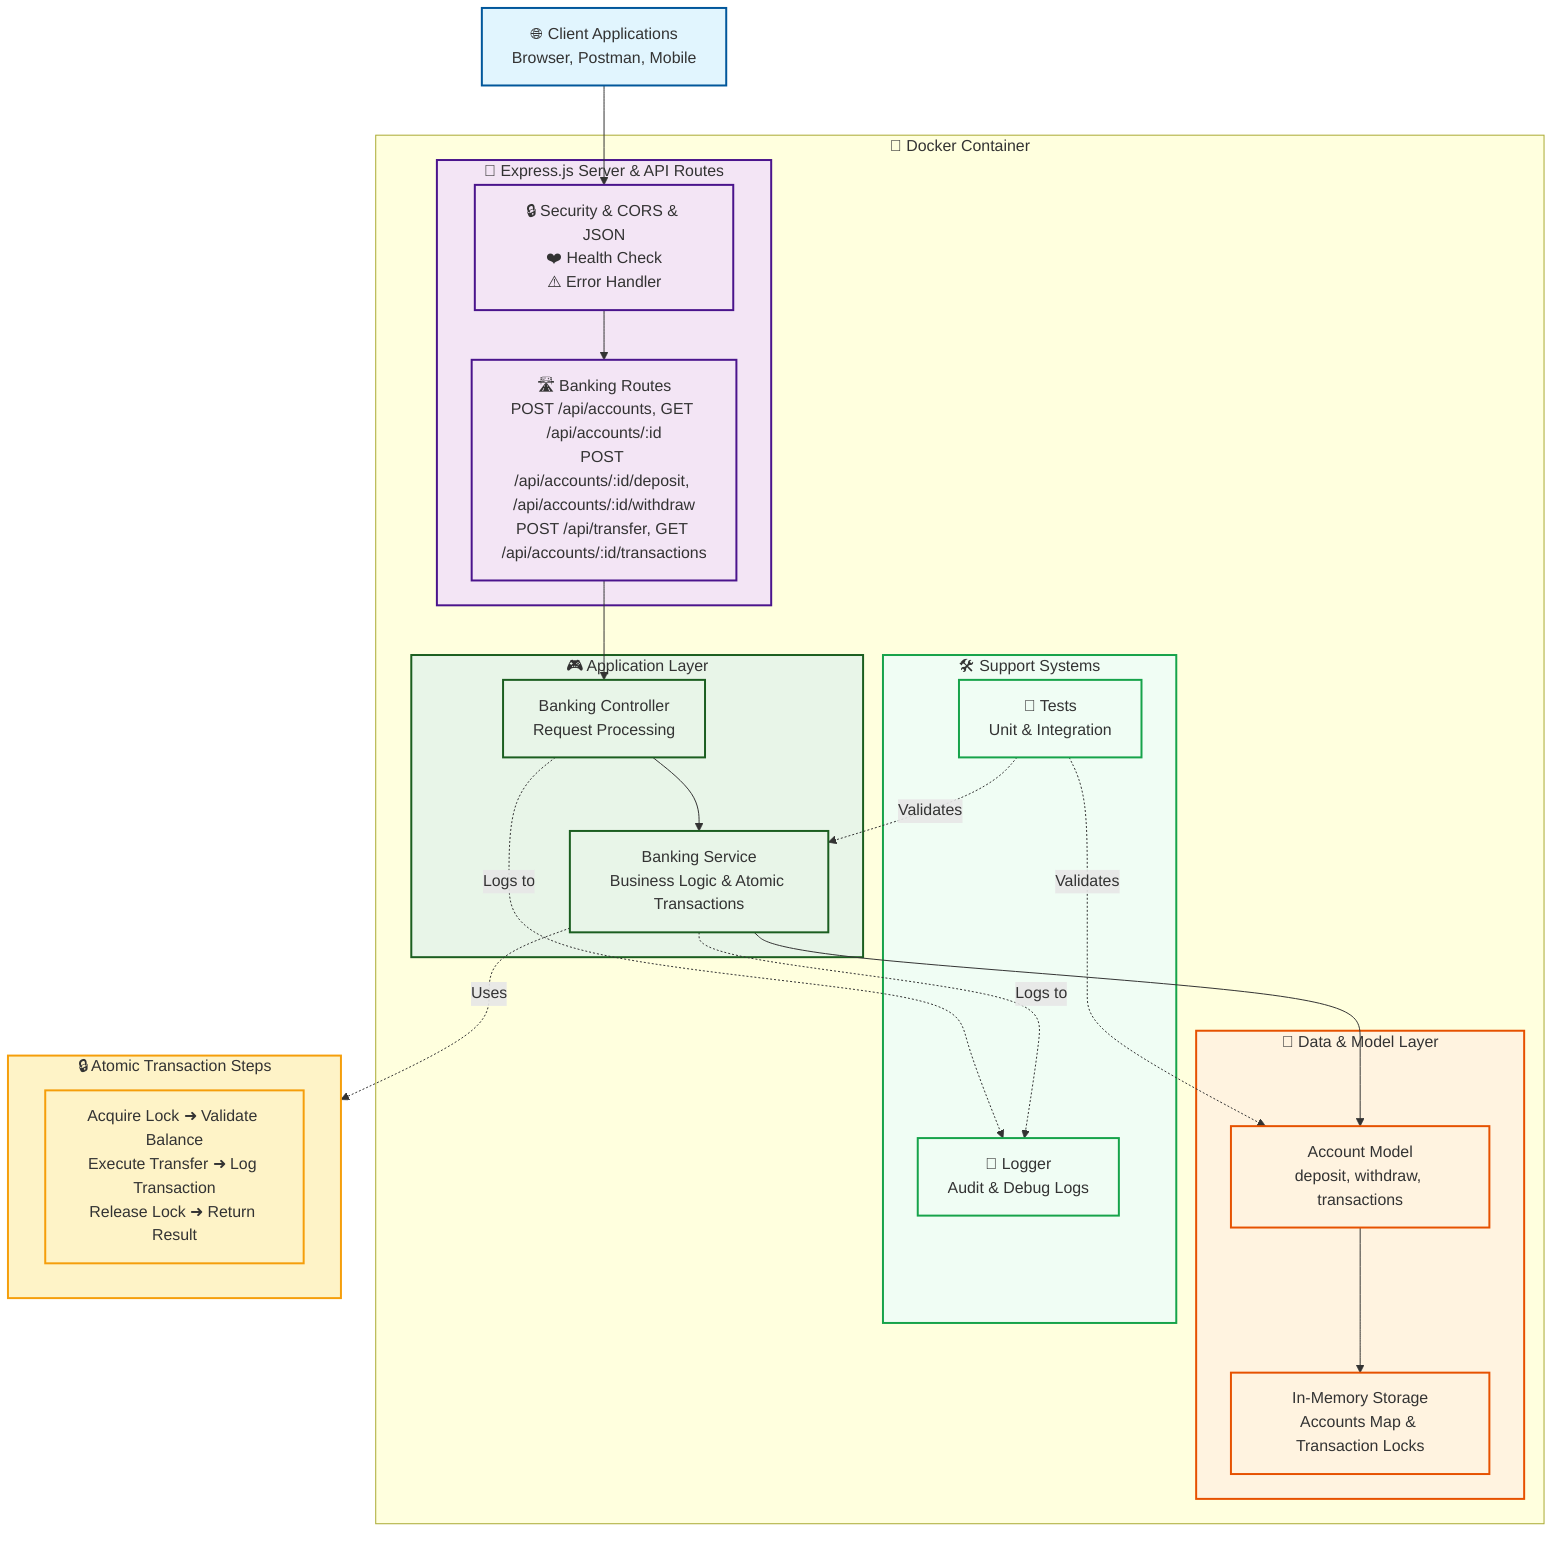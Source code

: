 graph TB
    %% Client Layer
    Client[🌐 Client Applications<br/>Browser, Postman, Mobile]
    
    %% Docker Container
    subgraph Docker["🐳 Docker Container"]
        %% Server and API Layer combined
        subgraph ServerAPI["📡 Express.js Server & API Routes"]
            ExpressCore[🔒 Security & CORS & JSON<br/>❤️ Health Check<br/>⚠️ Error Handler]
            Routes[🛣️ Banking Routes<br/>POST /api/accounts, GET /api/accounts/:id<br/>POST /api/accounts/:id/deposit, /api/accounts/:id/withdraw<br/>POST /api/transfer, GET /api/accounts/:id/transactions]
        end
        
        %% Business Logic Layer
        subgraph BusinessLayer["🎮 Application Layer"]
            Controller[Banking Controller<br/>Request Processing]
            Service[Banking Service<br/>Business Logic & Atomic Transactions]
        end
        
        %% Data and Model Layer
        subgraph DataModel["💾 Data & Model Layer"]
            AccountModel[Account Model<br/>deposit, withdraw, transactions]
            Storage[In-Memory Storage<br/>Accounts Map & Transaction Locks]
        end
        
        %% Support Systems
        subgraph Support["🛠️ Support Systems"]
            Logger[📝 Logger<br/>Audit & Debug Logs]
            Tests[🧪 Tests<br/>Unit & Integration]
        end
    end
    
    %% Atomic Transaction Process (side panel)
    subgraph AtomicFlow["🔒 Atomic Transaction Steps"]
        Steps["Acquire Lock ➜ Validate Balance<br/>Execute Transfer ➜ Log Transaction<br/>Release Lock ➜ Return Result"]
    end
    
    %% Main Flow Connections
    Client --> ExpressCore
    ExpressCore --> Routes
    Routes --> Controller
    Controller --> Service
    Service --> AccountModel
    AccountModel --> Storage
    
    %% Cross-cutting concerns
    Service -.->|Uses| AtomicFlow
    Controller -.->|Logs to| Logger
    Service -.->|Logs to| Logger
    Tests -.->|Validates| Service
    Tests -.->|Validates| AccountModel
    
    %% Styling for better visual balance
    classDef clientStyle fill:#e1f5fe,stroke:#01579b,stroke-width:2px
    classDef serverStyle fill:#f3e5f5,stroke:#4a148c,stroke-width:2px
    classDef businessStyle fill:#e8f5e8,stroke:#1b5e20,stroke-width:2px
    classDef dataStyle fill:#fff3e0,stroke:#e65100,stroke-width:2px
    classDef supportStyle fill:#f0fdf4,stroke:#16a34a,stroke-width:2px
    classDef atomicStyle fill:#fef3c7,stroke:#f59e0b,stroke-width:2px
    
    class Client clientStyle
    class ServerAPI,ExpressCore,Routes serverStyle
    class BusinessLayer,Controller,Service businessStyle
    class DataModel,AccountModel,Storage dataStyle
    class Support,Logger,Tests supportStyle
    class AtomicFlow,Steps atomicStyle